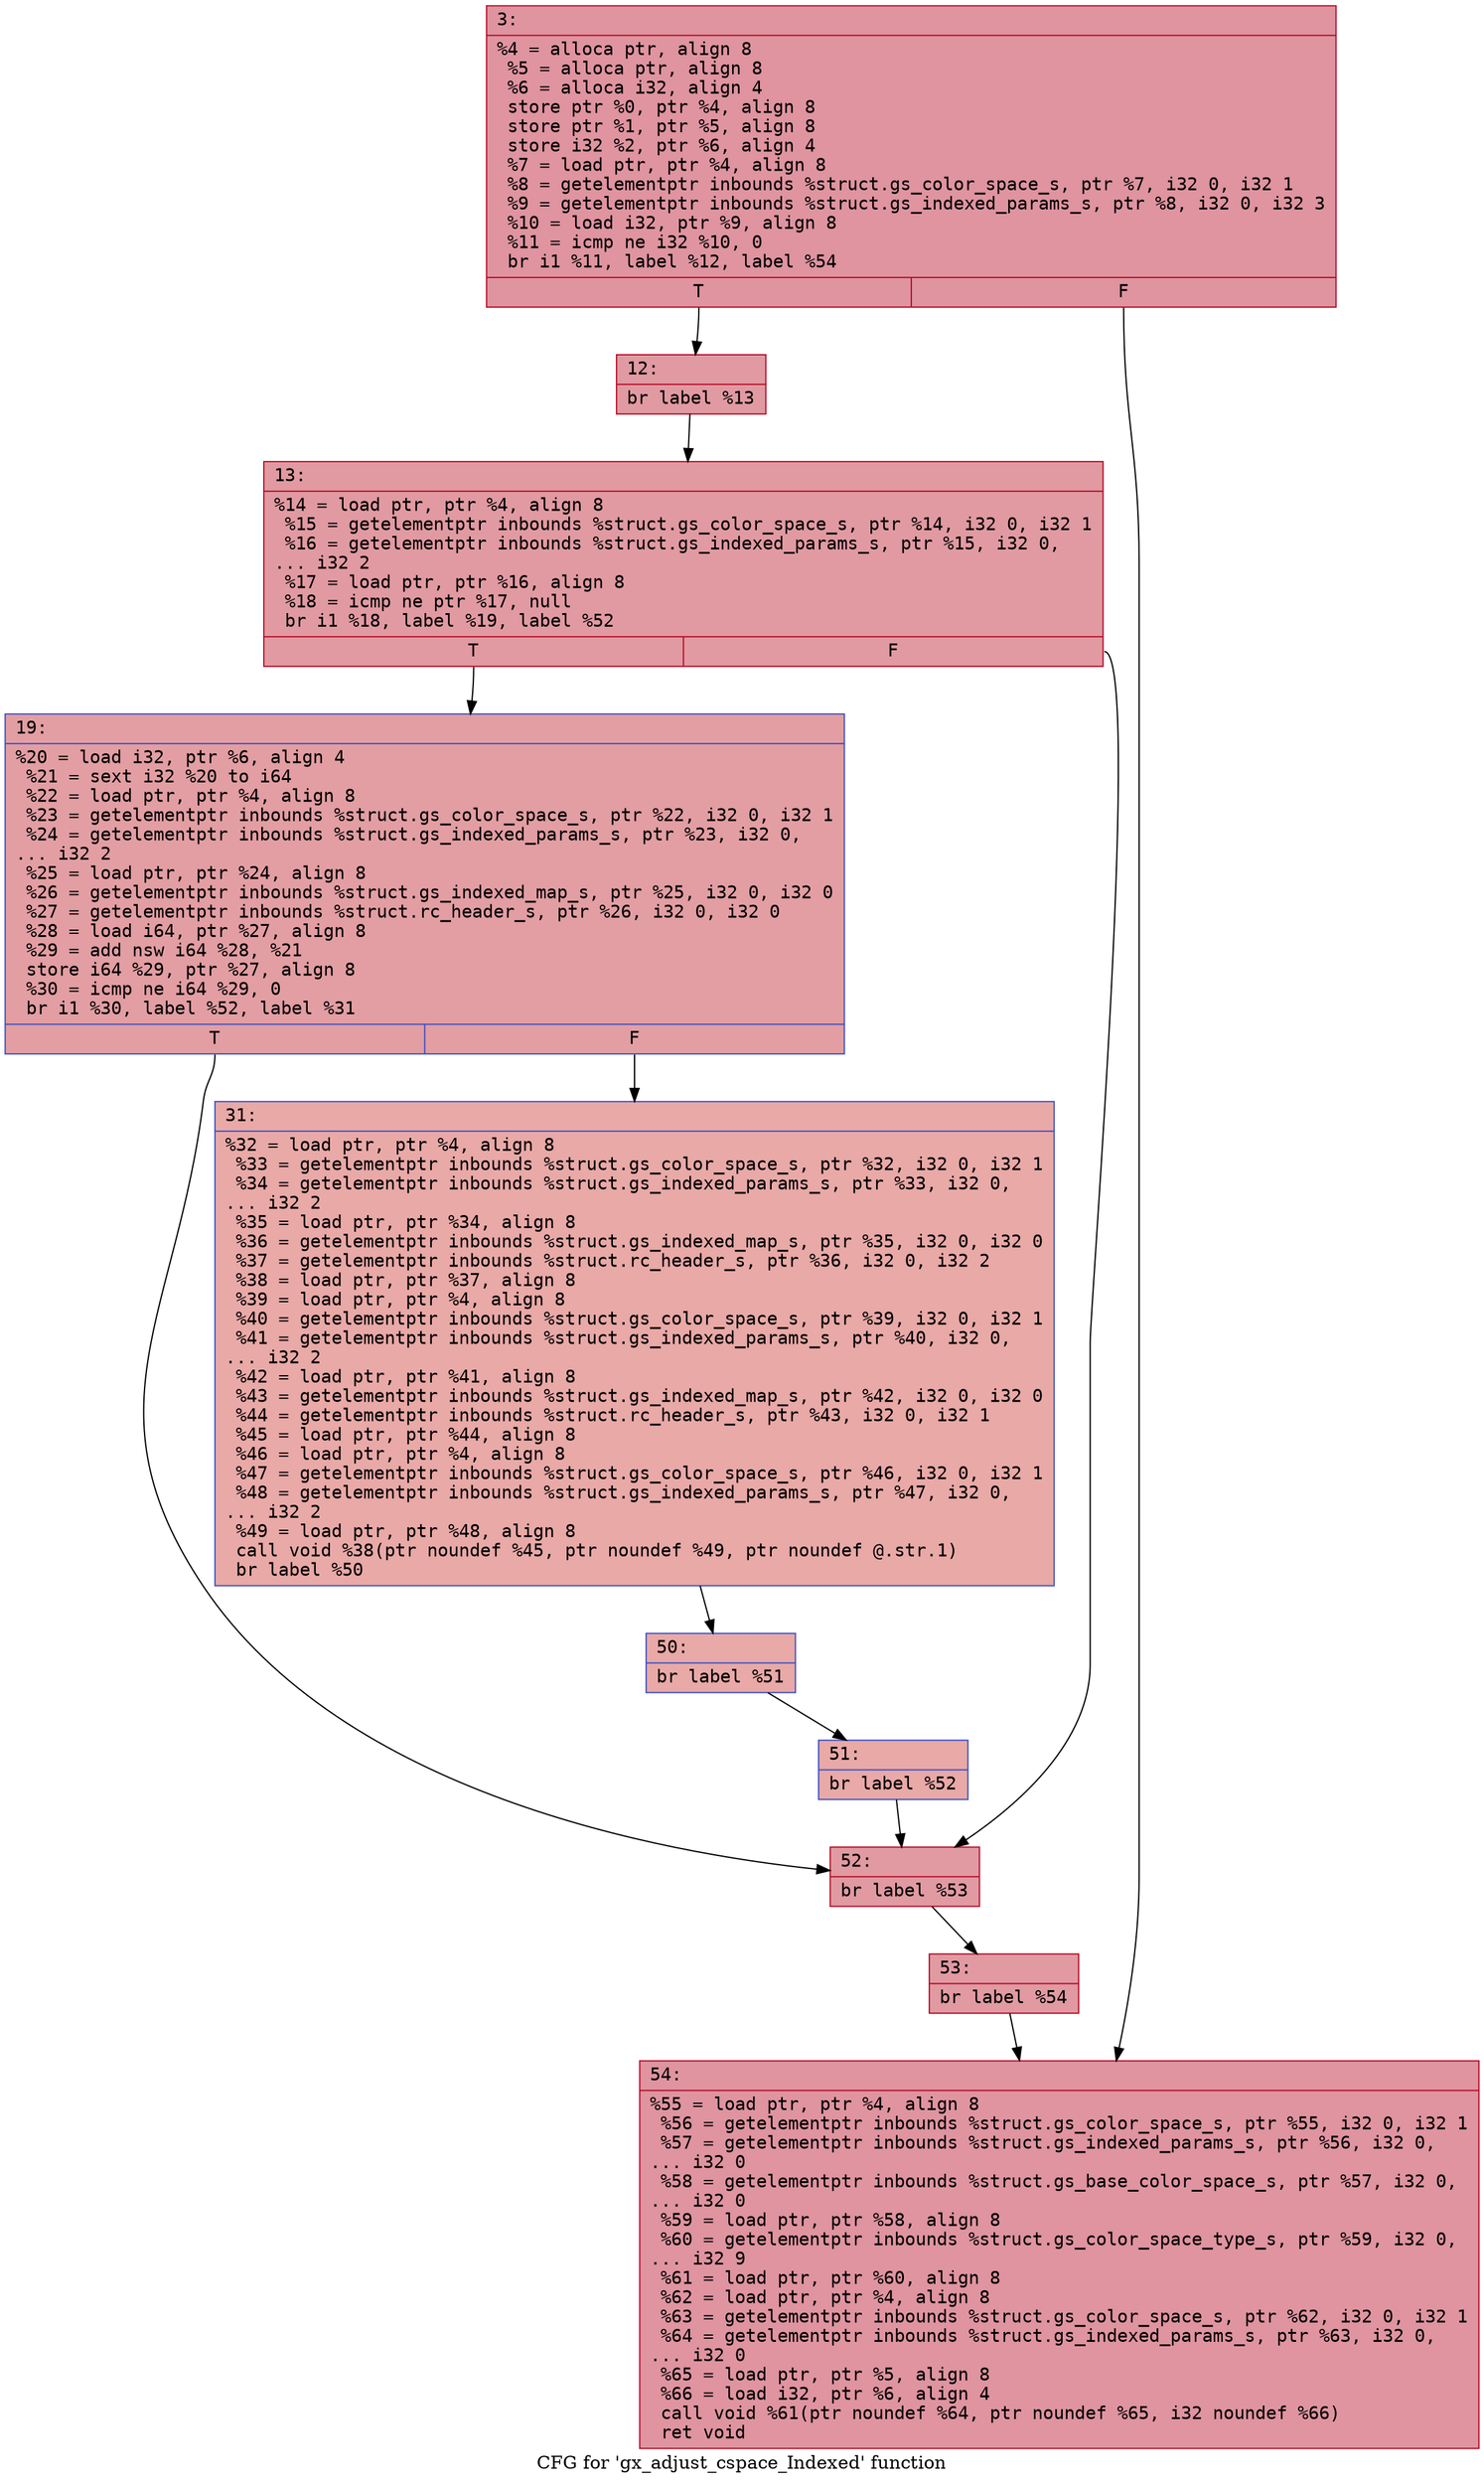 digraph "CFG for 'gx_adjust_cspace_Indexed' function" {
	label="CFG for 'gx_adjust_cspace_Indexed' function";

	Node0x600003885c20 [shape=record,color="#b70d28ff", style=filled, fillcolor="#b70d2870" fontname="Courier",label="{3:\l|  %4 = alloca ptr, align 8\l  %5 = alloca ptr, align 8\l  %6 = alloca i32, align 4\l  store ptr %0, ptr %4, align 8\l  store ptr %1, ptr %5, align 8\l  store i32 %2, ptr %6, align 4\l  %7 = load ptr, ptr %4, align 8\l  %8 = getelementptr inbounds %struct.gs_color_space_s, ptr %7, i32 0, i32 1\l  %9 = getelementptr inbounds %struct.gs_indexed_params_s, ptr %8, i32 0, i32 3\l  %10 = load i32, ptr %9, align 8\l  %11 = icmp ne i32 %10, 0\l  br i1 %11, label %12, label %54\l|{<s0>T|<s1>F}}"];
	Node0x600003885c20:s0 -> Node0x600003885c70[tooltip="3 -> 12\nProbability 62.50%" ];
	Node0x600003885c20:s1 -> Node0x600003885ef0[tooltip="3 -> 54\nProbability 37.50%" ];
	Node0x600003885c70 [shape=record,color="#b70d28ff", style=filled, fillcolor="#bb1b2c70" fontname="Courier",label="{12:\l|  br label %13\l}"];
	Node0x600003885c70 -> Node0x600003885cc0[tooltip="12 -> 13\nProbability 100.00%" ];
	Node0x600003885cc0 [shape=record,color="#b70d28ff", style=filled, fillcolor="#bb1b2c70" fontname="Courier",label="{13:\l|  %14 = load ptr, ptr %4, align 8\l  %15 = getelementptr inbounds %struct.gs_color_space_s, ptr %14, i32 0, i32 1\l  %16 = getelementptr inbounds %struct.gs_indexed_params_s, ptr %15, i32 0,\l... i32 2\l  %17 = load ptr, ptr %16, align 8\l  %18 = icmp ne ptr %17, null\l  br i1 %18, label %19, label %52\l|{<s0>T|<s1>F}}"];
	Node0x600003885cc0:s0 -> Node0x600003885d10[tooltip="13 -> 19\nProbability 62.50%" ];
	Node0x600003885cc0:s1 -> Node0x600003885e50[tooltip="13 -> 52\nProbability 37.50%" ];
	Node0x600003885d10 [shape=record,color="#3d50c3ff", style=filled, fillcolor="#be242e70" fontname="Courier",label="{19:\l|  %20 = load i32, ptr %6, align 4\l  %21 = sext i32 %20 to i64\l  %22 = load ptr, ptr %4, align 8\l  %23 = getelementptr inbounds %struct.gs_color_space_s, ptr %22, i32 0, i32 1\l  %24 = getelementptr inbounds %struct.gs_indexed_params_s, ptr %23, i32 0,\l... i32 2\l  %25 = load ptr, ptr %24, align 8\l  %26 = getelementptr inbounds %struct.gs_indexed_map_s, ptr %25, i32 0, i32 0\l  %27 = getelementptr inbounds %struct.rc_header_s, ptr %26, i32 0, i32 0\l  %28 = load i64, ptr %27, align 8\l  %29 = add nsw i64 %28, %21\l  store i64 %29, ptr %27, align 8\l  %30 = icmp ne i64 %29, 0\l  br i1 %30, label %52, label %31\l|{<s0>T|<s1>F}}"];
	Node0x600003885d10:s0 -> Node0x600003885e50[tooltip="19 -> 52\nProbability 62.50%" ];
	Node0x600003885d10:s1 -> Node0x600003885d60[tooltip="19 -> 31\nProbability 37.50%" ];
	Node0x600003885d60 [shape=record,color="#3d50c3ff", style=filled, fillcolor="#ca3b3770" fontname="Courier",label="{31:\l|  %32 = load ptr, ptr %4, align 8\l  %33 = getelementptr inbounds %struct.gs_color_space_s, ptr %32, i32 0, i32 1\l  %34 = getelementptr inbounds %struct.gs_indexed_params_s, ptr %33, i32 0,\l... i32 2\l  %35 = load ptr, ptr %34, align 8\l  %36 = getelementptr inbounds %struct.gs_indexed_map_s, ptr %35, i32 0, i32 0\l  %37 = getelementptr inbounds %struct.rc_header_s, ptr %36, i32 0, i32 2\l  %38 = load ptr, ptr %37, align 8\l  %39 = load ptr, ptr %4, align 8\l  %40 = getelementptr inbounds %struct.gs_color_space_s, ptr %39, i32 0, i32 1\l  %41 = getelementptr inbounds %struct.gs_indexed_params_s, ptr %40, i32 0,\l... i32 2\l  %42 = load ptr, ptr %41, align 8\l  %43 = getelementptr inbounds %struct.gs_indexed_map_s, ptr %42, i32 0, i32 0\l  %44 = getelementptr inbounds %struct.rc_header_s, ptr %43, i32 0, i32 1\l  %45 = load ptr, ptr %44, align 8\l  %46 = load ptr, ptr %4, align 8\l  %47 = getelementptr inbounds %struct.gs_color_space_s, ptr %46, i32 0, i32 1\l  %48 = getelementptr inbounds %struct.gs_indexed_params_s, ptr %47, i32 0,\l... i32 2\l  %49 = load ptr, ptr %48, align 8\l  call void %38(ptr noundef %45, ptr noundef %49, ptr noundef @.str.1)\l  br label %50\l}"];
	Node0x600003885d60 -> Node0x600003885db0[tooltip="31 -> 50\nProbability 100.00%" ];
	Node0x600003885db0 [shape=record,color="#3d50c3ff", style=filled, fillcolor="#ca3b3770" fontname="Courier",label="{50:\l|  br label %51\l}"];
	Node0x600003885db0 -> Node0x600003885e00[tooltip="50 -> 51\nProbability 100.00%" ];
	Node0x600003885e00 [shape=record,color="#3d50c3ff", style=filled, fillcolor="#ca3b3770" fontname="Courier",label="{51:\l|  br label %52\l}"];
	Node0x600003885e00 -> Node0x600003885e50[tooltip="51 -> 52\nProbability 100.00%" ];
	Node0x600003885e50 [shape=record,color="#b70d28ff", style=filled, fillcolor="#bb1b2c70" fontname="Courier",label="{52:\l|  br label %53\l}"];
	Node0x600003885e50 -> Node0x600003885ea0[tooltip="52 -> 53\nProbability 100.00%" ];
	Node0x600003885ea0 [shape=record,color="#b70d28ff", style=filled, fillcolor="#bb1b2c70" fontname="Courier",label="{53:\l|  br label %54\l}"];
	Node0x600003885ea0 -> Node0x600003885ef0[tooltip="53 -> 54\nProbability 100.00%" ];
	Node0x600003885ef0 [shape=record,color="#b70d28ff", style=filled, fillcolor="#b70d2870" fontname="Courier",label="{54:\l|  %55 = load ptr, ptr %4, align 8\l  %56 = getelementptr inbounds %struct.gs_color_space_s, ptr %55, i32 0, i32 1\l  %57 = getelementptr inbounds %struct.gs_indexed_params_s, ptr %56, i32 0,\l... i32 0\l  %58 = getelementptr inbounds %struct.gs_base_color_space_s, ptr %57, i32 0,\l... i32 0\l  %59 = load ptr, ptr %58, align 8\l  %60 = getelementptr inbounds %struct.gs_color_space_type_s, ptr %59, i32 0,\l... i32 9\l  %61 = load ptr, ptr %60, align 8\l  %62 = load ptr, ptr %4, align 8\l  %63 = getelementptr inbounds %struct.gs_color_space_s, ptr %62, i32 0, i32 1\l  %64 = getelementptr inbounds %struct.gs_indexed_params_s, ptr %63, i32 0,\l... i32 0\l  %65 = load ptr, ptr %5, align 8\l  %66 = load i32, ptr %6, align 4\l  call void %61(ptr noundef %64, ptr noundef %65, i32 noundef %66)\l  ret void\l}"];
}
